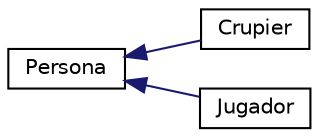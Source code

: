 digraph "Representación gráfica de la clase"
{
 // LATEX_PDF_SIZE
  edge [fontname="Helvetica",fontsize="10",labelfontname="Helvetica",labelfontsize="10"];
  node [fontname="Helvetica",fontsize="10",shape=record];
  rankdir="LR";
  Node0 [label="Persona",height=0.2,width=0.4,color="black", fillcolor="white", style="filled",URL="$classPersona.html",tooltip=" "];
  Node0 -> Node1 [dir="back",color="midnightblue",fontsize="10",style="solid",fontname="Helvetica"];
  Node1 [label="Crupier",height=0.2,width=0.4,color="black", fillcolor="white", style="filled",URL="$classCrupier.html",tooltip=" "];
  Node0 -> Node2 [dir="back",color="midnightblue",fontsize="10",style="solid",fontname="Helvetica"];
  Node2 [label="Jugador",height=0.2,width=0.4,color="black", fillcolor="white", style="filled",URL="$classJugador.html",tooltip=" "];
}
